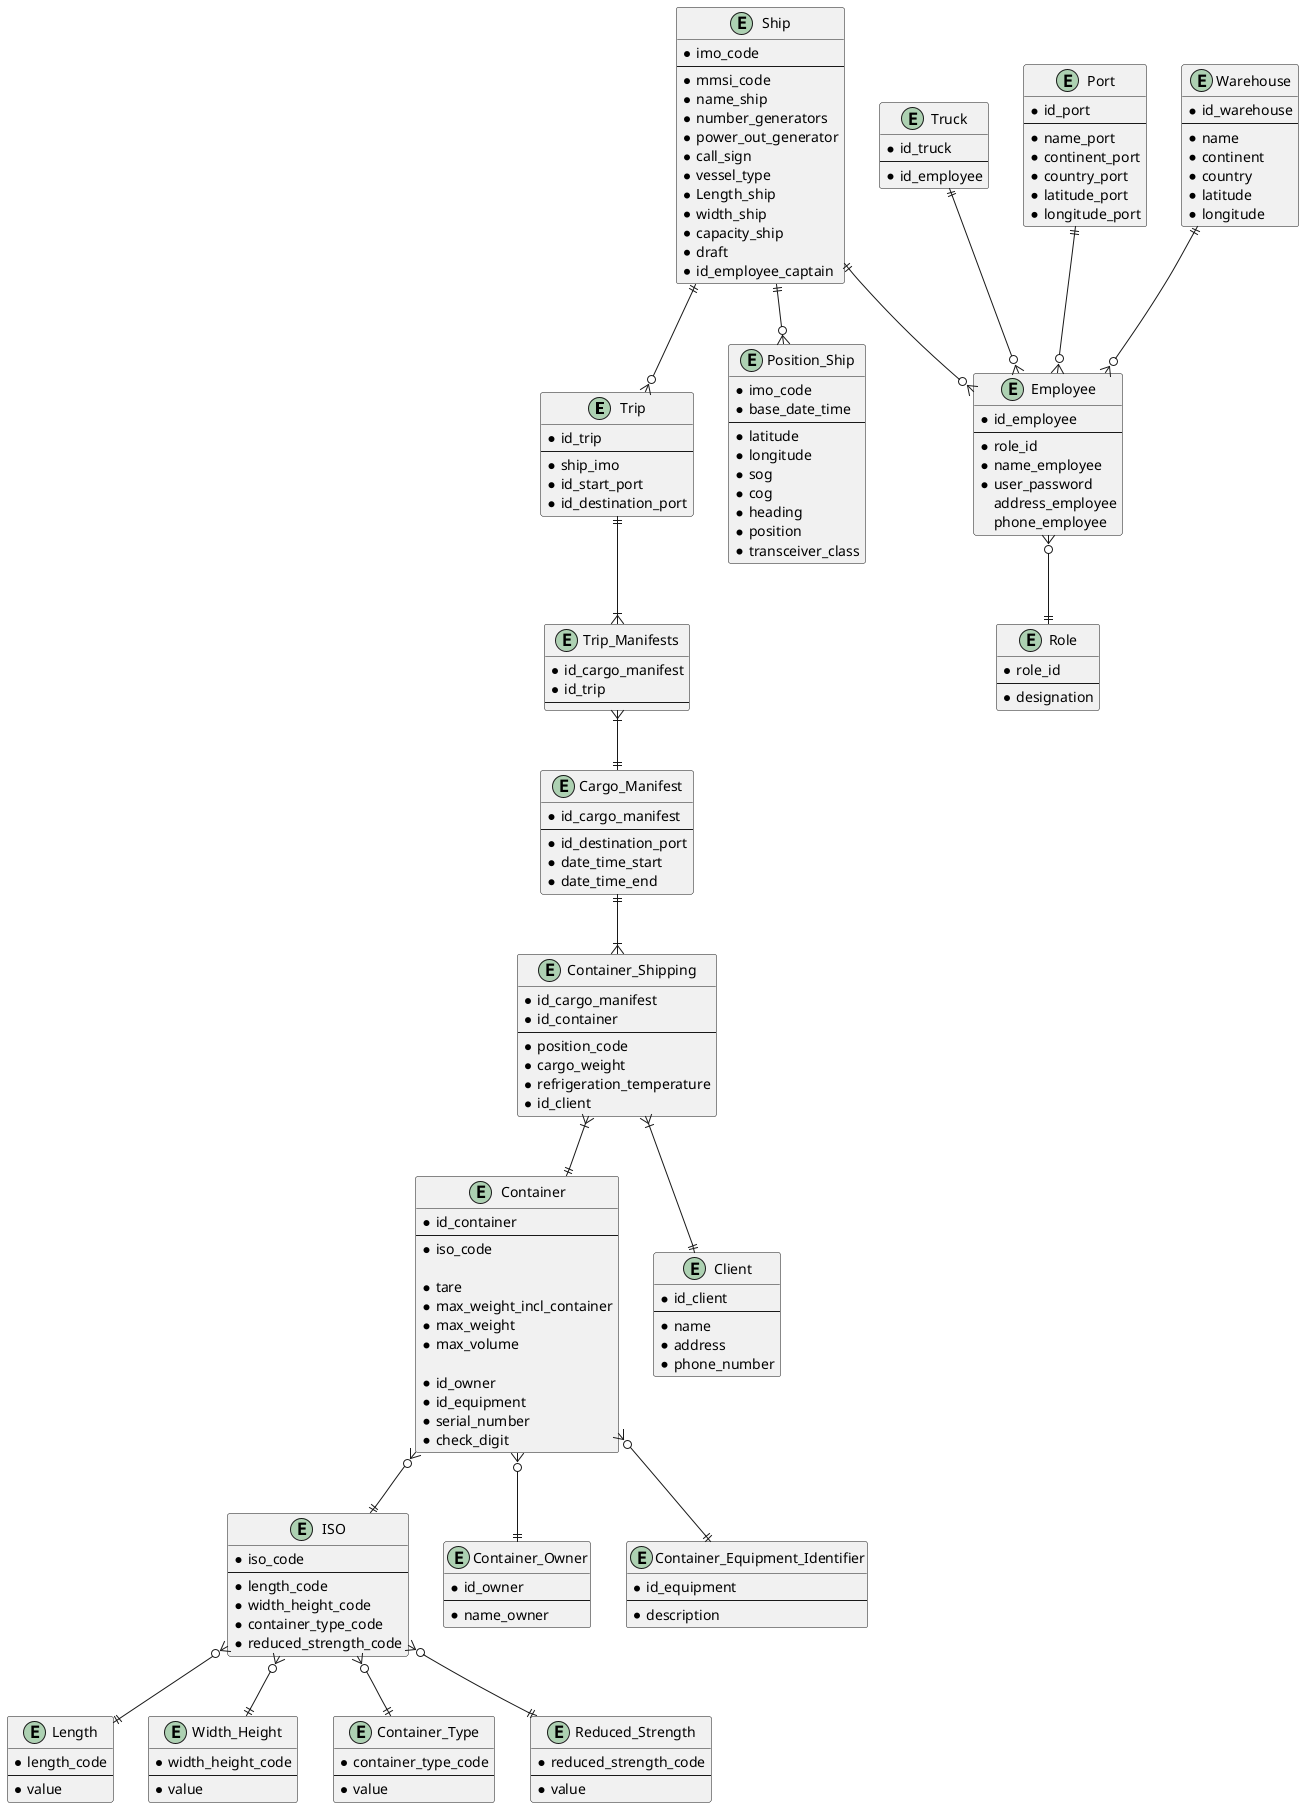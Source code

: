 @startuml

entity Trip {
* id_trip
--
* ship_imo
* id_start_port
* id_destination_port
}

entity Container {
* id_container
--
* iso_code

* tare
* max_weight_incl_container
* max_weight
* max_volume

* id_owner
* id_equipment
* serial_number
* check_digit
}

entity ISO {
* iso_code
--
* length_code
* width_height_code
* container_type_code
* reduced_strength_code
}

entity Length {
* length_code
--
* value
}

entity Width_Height {
* width_height_code
--
* value
}

entity Container_Type {
* container_type_code
--
* value
}

entity Reduced_Strength {
* reduced_strength_code
--
* value
}

entity Cargo_Manifest {
* id_cargo_manifest
--
* id_destination_port
* date_time_start
* date_time_end
}

entity Trip_Manifests {
* id_cargo_manifest
* id_trip
--
}

entity Container_Shipping {
* id_cargo_manifest
* id_container
--
* position_code
* cargo_weight
* refrigeration_temperature
* id_client
}

entity Truck {
* id_truck
--
* id_employee
}

entity Ship {
* imo_code
--
* mmsi_code
* name_ship
* number_generators
* power_out_generator
* call_sign
* vessel_type
* Length_ship
* width_ship
* capacity_ship
* draft
* id_employee_captain
}

entity Port {
* id_port
--
* name_port
* continent_port
* country_port
* latitude_port
* longitude_port
}

entity Warehouse {
* id_warehouse
--
* name
* continent
* country
* latitude
* longitude
}

entity Employee{
* id_employee
--
* role_id
* name_employee
* user_password
 address_employee
 phone_employee
}

entity Position_Ship {
* imo_code
* base_date_time
--
* latitude
* longitude
* sog
* cog
* heading
* position
* transceiver_class
}

entity Role {
* role_id
--
* designation
}

entity Client {
* id_client
--
* name
* address
* phone_number
}

entity Container_Owner {
* id_owner
--
* name_owner
}

entity Container_Equipment_Identifier {
* id_equipment
--
* description
}

ISO }o--|| Length
ISO }o--|| Width_Height
ISO }o--|| Container_Type
ISO }o--|| Reduced_Strength

Container }o--|| Container_Owner
Container }o--|| Container_Equipment_Identifier
Container }o--|| ISO
Cargo_Manifest ||--|{ Container_Shipping
Container_Shipping }|--|| Container
Container_Shipping }|--|| Client
Trip ||--|{ Trip_Manifests
Trip_Manifests }|--|| Cargo_Manifest
Ship ||--o{ Position_Ship

Truck ||--o{ Employee
Ship ||--o{ Trip
Ship ||--o{ Employee
Warehouse ||--o{ Employee
Port ||--o{ Employee
Employee }o--|| Role

@enduml